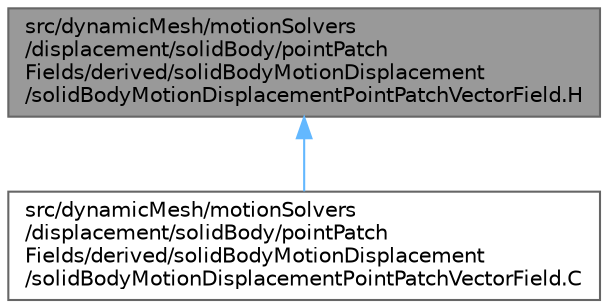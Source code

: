 digraph "src/dynamicMesh/motionSolvers/displacement/solidBody/pointPatchFields/derived/solidBodyMotionDisplacement/solidBodyMotionDisplacementPointPatchVectorField.H"
{
 // LATEX_PDF_SIZE
  bgcolor="transparent";
  edge [fontname=Helvetica,fontsize=10,labelfontname=Helvetica,labelfontsize=10];
  node [fontname=Helvetica,fontsize=10,shape=box,height=0.2,width=0.4];
  Node1 [id="Node000001",label="src/dynamicMesh/motionSolvers\l/displacement/solidBody/pointPatch\lFields/derived/solidBodyMotionDisplacement\l/solidBodyMotionDisplacementPointPatchVectorField.H",height=0.2,width=0.4,color="gray40", fillcolor="grey60", style="filled", fontcolor="black",tooltip=" "];
  Node1 -> Node2 [id="edge1_Node000001_Node000002",dir="back",color="steelblue1",style="solid",tooltip=" "];
  Node2 [id="Node000002",label="src/dynamicMesh/motionSolvers\l/displacement/solidBody/pointPatch\lFields/derived/solidBodyMotionDisplacement\l/solidBodyMotionDisplacementPointPatchVectorField.C",height=0.2,width=0.4,color="grey40", fillcolor="white", style="filled",URL="$solidBodyMotionDisplacementPointPatchVectorField_8C.html",tooltip=" "];
}
